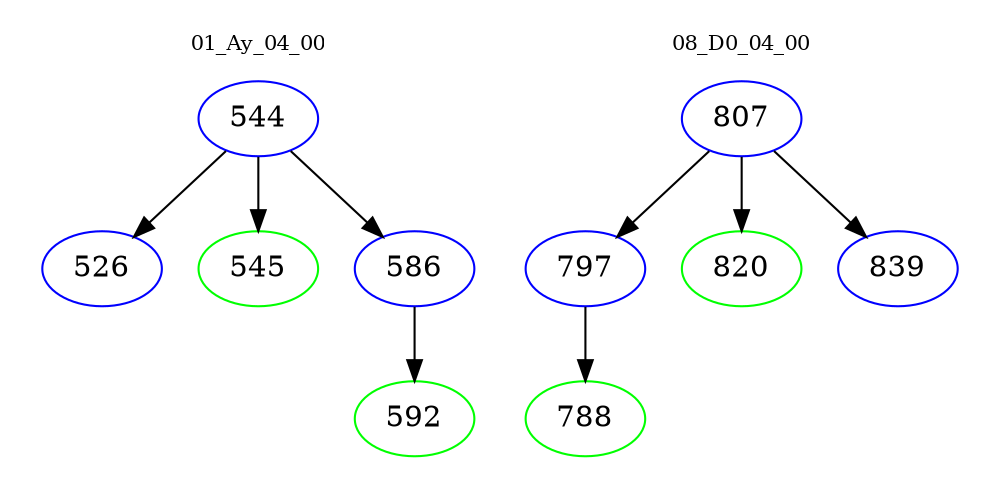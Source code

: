 digraph{
subgraph cluster_0 {
color = white
label = "01_Ay_04_00";
fontsize=10;
T0_544 [label="544", color="blue"]
T0_544 -> T0_526 [color="black"]
T0_526 [label="526", color="blue"]
T0_544 -> T0_545 [color="black"]
T0_545 [label="545", color="green"]
T0_544 -> T0_586 [color="black"]
T0_586 [label="586", color="blue"]
T0_586 -> T0_592 [color="black"]
T0_592 [label="592", color="green"]
}
subgraph cluster_1 {
color = white
label = "08_D0_04_00";
fontsize=10;
T1_807 [label="807", color="blue"]
T1_807 -> T1_797 [color="black"]
T1_797 [label="797", color="blue"]
T1_797 -> T1_788 [color="black"]
T1_788 [label="788", color="green"]
T1_807 -> T1_820 [color="black"]
T1_820 [label="820", color="green"]
T1_807 -> T1_839 [color="black"]
T1_839 [label="839", color="blue"]
}
}
